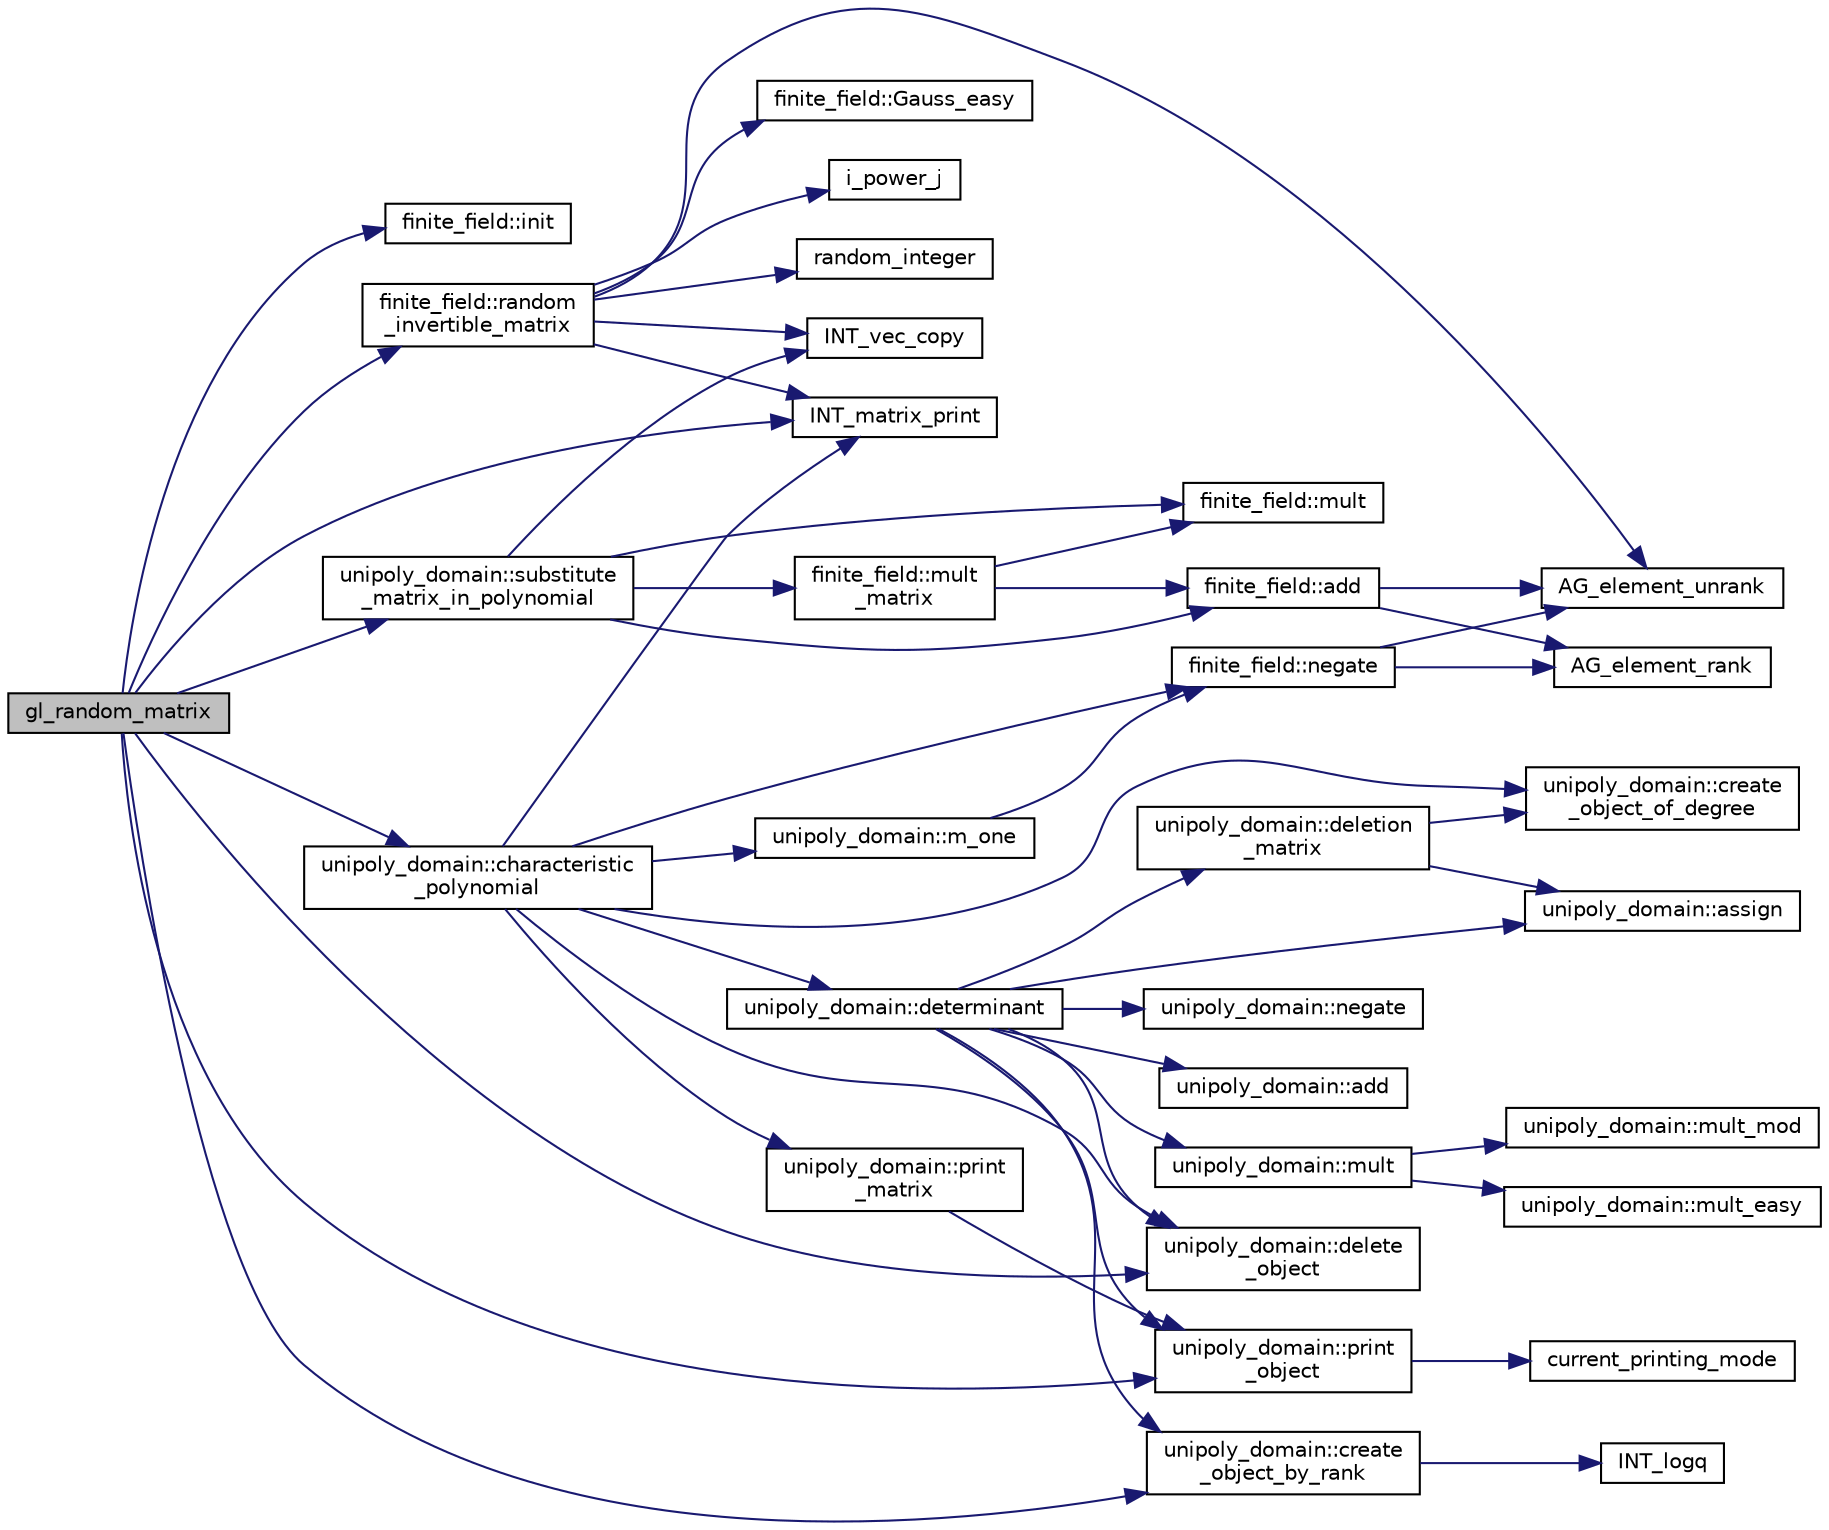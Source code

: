 digraph "gl_random_matrix"
{
  edge [fontname="Helvetica",fontsize="10",labelfontname="Helvetica",labelfontsize="10"];
  node [fontname="Helvetica",fontsize="10",shape=record];
  rankdir="LR";
  Node126 [label="gl_random_matrix",height=0.2,width=0.4,color="black", fillcolor="grey75", style="filled", fontcolor="black"];
  Node126 -> Node127 [color="midnightblue",fontsize="10",style="solid",fontname="Helvetica"];
  Node127 [label="finite_field::init",height=0.2,width=0.4,color="black", fillcolor="white", style="filled",URL="$df/d5a/classfinite__field.html#a13e75e8165b27464935b50368ee8313c"];
  Node126 -> Node128 [color="midnightblue",fontsize="10",style="solid",fontname="Helvetica"];
  Node128 [label="finite_field::random\l_invertible_matrix",height=0.2,width=0.4,color="black", fillcolor="white", style="filled",URL="$df/d5a/classfinite__field.html#ab464884f869dda29daa1fe9c2a4c0594"];
  Node128 -> Node129 [color="midnightblue",fontsize="10",style="solid",fontname="Helvetica"];
  Node129 [label="i_power_j",height=0.2,width=0.4,color="black", fillcolor="white", style="filled",URL="$de/dc5/algebra__and__number__theory_8h.html#a39b321523e8957d701618bb5cac542b5"];
  Node128 -> Node130 [color="midnightblue",fontsize="10",style="solid",fontname="Helvetica"];
  Node130 [label="random_integer",height=0.2,width=0.4,color="black", fillcolor="white", style="filled",URL="$d5/db4/io__and__os_8h.html#a509937846575424b1c8863e1bb96a766"];
  Node128 -> Node131 [color="midnightblue",fontsize="10",style="solid",fontname="Helvetica"];
  Node131 [label="AG_element_unrank",height=0.2,width=0.4,color="black", fillcolor="white", style="filled",URL="$d4/d67/geometry_8h.html#a4a33b86c87b2879b97cfa1327abe2885"];
  Node128 -> Node132 [color="midnightblue",fontsize="10",style="solid",fontname="Helvetica"];
  Node132 [label="INT_matrix_print",height=0.2,width=0.4,color="black", fillcolor="white", style="filled",URL="$d5/db4/io__and__os_8h.html#afd4180a24bef3a2b584668a4eaf607ff"];
  Node128 -> Node133 [color="midnightblue",fontsize="10",style="solid",fontname="Helvetica"];
  Node133 [label="INT_vec_copy",height=0.2,width=0.4,color="black", fillcolor="white", style="filled",URL="$df/dbf/sajeeb_8_c.html#ac2d875e27e009af6ec04d17254d11075"];
  Node128 -> Node134 [color="midnightblue",fontsize="10",style="solid",fontname="Helvetica"];
  Node134 [label="finite_field::Gauss_easy",height=0.2,width=0.4,color="black", fillcolor="white", style="filled",URL="$df/d5a/classfinite__field.html#a32761bf6c4a41f24b7193352127db8e7"];
  Node126 -> Node132 [color="midnightblue",fontsize="10",style="solid",fontname="Helvetica"];
  Node126 -> Node135 [color="midnightblue",fontsize="10",style="solid",fontname="Helvetica"];
  Node135 [label="unipoly_domain::create\l_object_by_rank",height=0.2,width=0.4,color="black", fillcolor="white", style="filled",URL="$da/d3c/classunipoly__domain.html#a3311706a93102009d6d22c69f2f3902f"];
  Node135 -> Node136 [color="midnightblue",fontsize="10",style="solid",fontname="Helvetica"];
  Node136 [label="INT_logq",height=0.2,width=0.4,color="black", fillcolor="white", style="filled",URL="$de/dc5/algebra__and__number__theory_8h.html#ad66b504457b1765dd3de6caa4953c204"];
  Node126 -> Node137 [color="midnightblue",fontsize="10",style="solid",fontname="Helvetica"];
  Node137 [label="unipoly_domain::characteristic\l_polynomial",height=0.2,width=0.4,color="black", fillcolor="white", style="filled",URL="$da/d3c/classunipoly__domain.html#a8fc6545a5f52b768f6ebb2e3b3d57539"];
  Node137 -> Node138 [color="midnightblue",fontsize="10",style="solid",fontname="Helvetica"];
  Node138 [label="unipoly_domain::m_one",height=0.2,width=0.4,color="black", fillcolor="white", style="filled",URL="$da/d3c/classunipoly__domain.html#a5737334cd7d2cf48d488df9bef86b7a0"];
  Node138 -> Node139 [color="midnightblue",fontsize="10",style="solid",fontname="Helvetica"];
  Node139 [label="finite_field::negate",height=0.2,width=0.4,color="black", fillcolor="white", style="filled",URL="$df/d5a/classfinite__field.html#aa9d798298f25d4a9262b5bc5f1733e31"];
  Node139 -> Node131 [color="midnightblue",fontsize="10",style="solid",fontname="Helvetica"];
  Node139 -> Node140 [color="midnightblue",fontsize="10",style="solid",fontname="Helvetica"];
  Node140 [label="AG_element_rank",height=0.2,width=0.4,color="black", fillcolor="white", style="filled",URL="$d4/d67/geometry_8h.html#ab2ac908d07dd8038fd996e26bdc75c17"];
  Node137 -> Node132 [color="midnightblue",fontsize="10",style="solid",fontname="Helvetica"];
  Node137 -> Node139 [color="midnightblue",fontsize="10",style="solid",fontname="Helvetica"];
  Node137 -> Node141 [color="midnightblue",fontsize="10",style="solid",fontname="Helvetica"];
  Node141 [label="unipoly_domain::create\l_object_of_degree",height=0.2,width=0.4,color="black", fillcolor="white", style="filled",URL="$da/d3c/classunipoly__domain.html#a129f1730bd8a7268028d6a16fb15c5dc"];
  Node137 -> Node142 [color="midnightblue",fontsize="10",style="solid",fontname="Helvetica"];
  Node142 [label="unipoly_domain::print\l_matrix",height=0.2,width=0.4,color="black", fillcolor="white", style="filled",URL="$da/d3c/classunipoly__domain.html#a1545a0aa8f528e9ad2246e4bd8784e63"];
  Node142 -> Node143 [color="midnightblue",fontsize="10",style="solid",fontname="Helvetica"];
  Node143 [label="unipoly_domain::print\l_object",height=0.2,width=0.4,color="black", fillcolor="white", style="filled",URL="$da/d3c/classunipoly__domain.html#ad73fd87ed54b67e1091ece74f80ff6d7"];
  Node143 -> Node144 [color="midnightblue",fontsize="10",style="solid",fontname="Helvetica"];
  Node144 [label="current_printing_mode",height=0.2,width=0.4,color="black", fillcolor="white", style="filled",URL="$d9/d60/discreta_8h.html#afcd81bfedce13a2f5f14361608e763f2"];
  Node137 -> Node145 [color="midnightblue",fontsize="10",style="solid",fontname="Helvetica"];
  Node145 [label="unipoly_domain::determinant",height=0.2,width=0.4,color="black", fillcolor="white", style="filled",URL="$da/d3c/classunipoly__domain.html#a460cfeb7de30e382da7f183b051e4a4f"];
  Node145 -> Node146 [color="midnightblue",fontsize="10",style="solid",fontname="Helvetica"];
  Node146 [label="unipoly_domain::delete\l_object",height=0.2,width=0.4,color="black", fillcolor="white", style="filled",URL="$da/d3c/classunipoly__domain.html#ad46bf5ef8df170a76df6623be4260301"];
  Node145 -> Node135 [color="midnightblue",fontsize="10",style="solid",fontname="Helvetica"];
  Node145 -> Node147 [color="midnightblue",fontsize="10",style="solid",fontname="Helvetica"];
  Node147 [label="unipoly_domain::deletion\l_matrix",height=0.2,width=0.4,color="black", fillcolor="white", style="filled",URL="$da/d3c/classunipoly__domain.html#afd83c955f660719b0214c5129885dd4f"];
  Node147 -> Node141 [color="midnightblue",fontsize="10",style="solid",fontname="Helvetica"];
  Node147 -> Node148 [color="midnightblue",fontsize="10",style="solid",fontname="Helvetica"];
  Node148 [label="unipoly_domain::assign",height=0.2,width=0.4,color="black", fillcolor="white", style="filled",URL="$da/d3c/classunipoly__domain.html#a4742bf0f85fee30ab35fbc1188c39c1d"];
  Node145 -> Node143 [color="midnightblue",fontsize="10",style="solid",fontname="Helvetica"];
  Node145 -> Node149 [color="midnightblue",fontsize="10",style="solid",fontname="Helvetica"];
  Node149 [label="unipoly_domain::mult",height=0.2,width=0.4,color="black", fillcolor="white", style="filled",URL="$da/d3c/classunipoly__domain.html#a0071f939bb75d6ee6a09c4029d3d34c1"];
  Node149 -> Node150 [color="midnightblue",fontsize="10",style="solid",fontname="Helvetica"];
  Node150 [label="unipoly_domain::mult_mod",height=0.2,width=0.4,color="black", fillcolor="white", style="filled",URL="$da/d3c/classunipoly__domain.html#a628113bead6a494ce25e7bac8d989c75"];
  Node149 -> Node151 [color="midnightblue",fontsize="10",style="solid",fontname="Helvetica"];
  Node151 [label="unipoly_domain::mult_easy",height=0.2,width=0.4,color="black", fillcolor="white", style="filled",URL="$da/d3c/classunipoly__domain.html#a99f9557c655bdee8976512e0444b502a"];
  Node145 -> Node152 [color="midnightblue",fontsize="10",style="solid",fontname="Helvetica"];
  Node152 [label="unipoly_domain::negate",height=0.2,width=0.4,color="black", fillcolor="white", style="filled",URL="$da/d3c/classunipoly__domain.html#aee813393f1a46078f9de351a8c401866"];
  Node145 -> Node153 [color="midnightblue",fontsize="10",style="solid",fontname="Helvetica"];
  Node153 [label="unipoly_domain::add",height=0.2,width=0.4,color="black", fillcolor="white", style="filled",URL="$da/d3c/classunipoly__domain.html#a1a4ab101236d04a54cb0f83a34658976"];
  Node145 -> Node148 [color="midnightblue",fontsize="10",style="solid",fontname="Helvetica"];
  Node137 -> Node146 [color="midnightblue",fontsize="10",style="solid",fontname="Helvetica"];
  Node126 -> Node143 [color="midnightblue",fontsize="10",style="solid",fontname="Helvetica"];
  Node126 -> Node154 [color="midnightblue",fontsize="10",style="solid",fontname="Helvetica"];
  Node154 [label="unipoly_domain::substitute\l_matrix_in_polynomial",height=0.2,width=0.4,color="black", fillcolor="white", style="filled",URL="$da/d3c/classunipoly__domain.html#ac9a33b8c38980262f8759bfb90028f1e"];
  Node154 -> Node155 [color="midnightblue",fontsize="10",style="solid",fontname="Helvetica"];
  Node155 [label="finite_field::mult",height=0.2,width=0.4,color="black", fillcolor="white", style="filled",URL="$df/d5a/classfinite__field.html#a24fb5917aa6d4d656fd855b7f44a13b0"];
  Node154 -> Node156 [color="midnightblue",fontsize="10",style="solid",fontname="Helvetica"];
  Node156 [label="finite_field::add",height=0.2,width=0.4,color="black", fillcolor="white", style="filled",URL="$df/d5a/classfinite__field.html#a8f12328a27500f3c7be0c849ebbc9d14"];
  Node156 -> Node131 [color="midnightblue",fontsize="10",style="solid",fontname="Helvetica"];
  Node156 -> Node140 [color="midnightblue",fontsize="10",style="solid",fontname="Helvetica"];
  Node154 -> Node157 [color="midnightblue",fontsize="10",style="solid",fontname="Helvetica"];
  Node157 [label="finite_field::mult\l_matrix",height=0.2,width=0.4,color="black", fillcolor="white", style="filled",URL="$df/d5a/classfinite__field.html#a48517f15dfd7b21c37e0975855f1ada2"];
  Node157 -> Node156 [color="midnightblue",fontsize="10",style="solid",fontname="Helvetica"];
  Node157 -> Node155 [color="midnightblue",fontsize="10",style="solid",fontname="Helvetica"];
  Node154 -> Node133 [color="midnightblue",fontsize="10",style="solid",fontname="Helvetica"];
  Node126 -> Node146 [color="midnightblue",fontsize="10",style="solid",fontname="Helvetica"];
}
